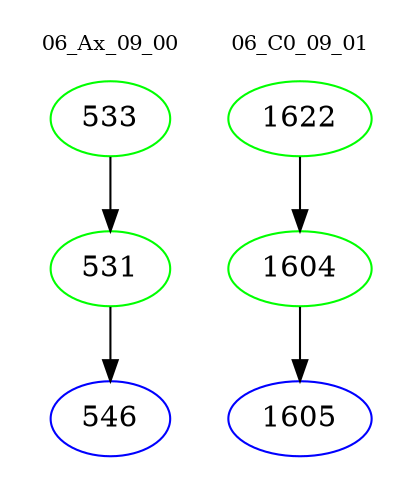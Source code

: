 digraph{
subgraph cluster_0 {
color = white
label = "06_Ax_09_00";
fontsize=10;
T0_533 [label="533", color="green"]
T0_533 -> T0_531 [color="black"]
T0_531 [label="531", color="green"]
T0_531 -> T0_546 [color="black"]
T0_546 [label="546", color="blue"]
}
subgraph cluster_1 {
color = white
label = "06_C0_09_01";
fontsize=10;
T1_1622 [label="1622", color="green"]
T1_1622 -> T1_1604 [color="black"]
T1_1604 [label="1604", color="green"]
T1_1604 -> T1_1605 [color="black"]
T1_1605 [label="1605", color="blue"]
}
}

